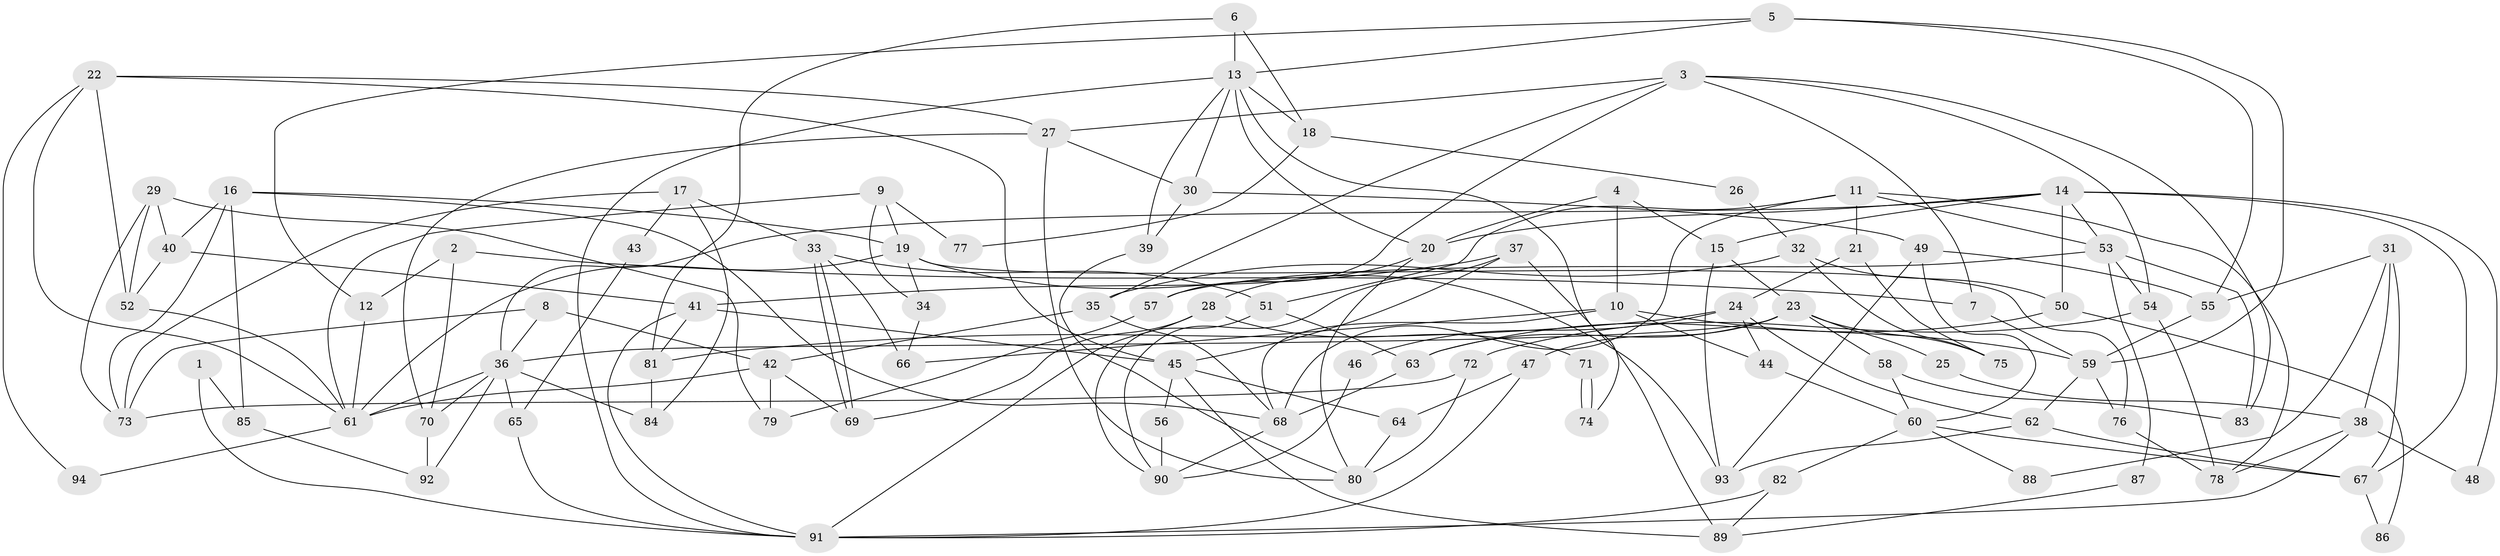 // Generated by graph-tools (version 1.1) at 2025/50/03/09/25 03:50:13]
// undirected, 94 vertices, 188 edges
graph export_dot {
graph [start="1"]
  node [color=gray90,style=filled];
  1;
  2;
  3;
  4;
  5;
  6;
  7;
  8;
  9;
  10;
  11;
  12;
  13;
  14;
  15;
  16;
  17;
  18;
  19;
  20;
  21;
  22;
  23;
  24;
  25;
  26;
  27;
  28;
  29;
  30;
  31;
  32;
  33;
  34;
  35;
  36;
  37;
  38;
  39;
  40;
  41;
  42;
  43;
  44;
  45;
  46;
  47;
  48;
  49;
  50;
  51;
  52;
  53;
  54;
  55;
  56;
  57;
  58;
  59;
  60;
  61;
  62;
  63;
  64;
  65;
  66;
  67;
  68;
  69;
  70;
  71;
  72;
  73;
  74;
  75;
  76;
  77;
  78;
  79;
  80;
  81;
  82;
  83;
  84;
  85;
  86;
  87;
  88;
  89;
  90;
  91;
  92;
  93;
  94;
  1 -- 91;
  1 -- 85;
  2 -- 12;
  2 -- 7;
  2 -- 70;
  3 -- 35;
  3 -- 27;
  3 -- 7;
  3 -- 54;
  3 -- 57;
  3 -- 83;
  4 -- 10;
  4 -- 20;
  4 -- 15;
  5 -- 55;
  5 -- 59;
  5 -- 12;
  5 -- 13;
  6 -- 13;
  6 -- 81;
  6 -- 18;
  7 -- 59;
  8 -- 36;
  8 -- 73;
  8 -- 42;
  9 -- 19;
  9 -- 34;
  9 -- 61;
  9 -- 77;
  10 -- 68;
  10 -- 44;
  10 -- 59;
  10 -- 66;
  11 -- 68;
  11 -- 53;
  11 -- 21;
  11 -- 51;
  11 -- 78;
  12 -- 61;
  13 -- 39;
  13 -- 18;
  13 -- 20;
  13 -- 30;
  13 -- 74;
  13 -- 91;
  14 -- 20;
  14 -- 15;
  14 -- 36;
  14 -- 48;
  14 -- 50;
  14 -- 53;
  14 -- 67;
  15 -- 23;
  15 -- 93;
  16 -- 19;
  16 -- 73;
  16 -- 40;
  16 -- 68;
  16 -- 85;
  17 -- 84;
  17 -- 33;
  17 -- 43;
  17 -- 73;
  18 -- 26;
  18 -- 77;
  19 -- 76;
  19 -- 61;
  19 -- 34;
  19 -- 93;
  20 -- 28;
  20 -- 80;
  21 -- 75;
  21 -- 24;
  22 -- 52;
  22 -- 61;
  22 -- 27;
  22 -- 45;
  22 -- 94;
  23 -- 36;
  23 -- 58;
  23 -- 25;
  23 -- 47;
  23 -- 63;
  23 -- 75;
  24 -- 62;
  24 -- 44;
  24 -- 46;
  24 -- 81;
  25 -- 38;
  26 -- 32;
  27 -- 80;
  27 -- 30;
  27 -- 70;
  28 -- 91;
  28 -- 69;
  28 -- 71;
  29 -- 73;
  29 -- 52;
  29 -- 40;
  29 -- 79;
  30 -- 39;
  30 -- 49;
  31 -- 67;
  31 -- 38;
  31 -- 55;
  31 -- 88;
  32 -- 50;
  32 -- 35;
  32 -- 75;
  33 -- 51;
  33 -- 69;
  33 -- 69;
  33 -- 66;
  34 -- 66;
  35 -- 68;
  35 -- 42;
  36 -- 70;
  36 -- 61;
  36 -- 65;
  36 -- 84;
  36 -- 92;
  37 -- 45;
  37 -- 41;
  37 -- 89;
  37 -- 90;
  38 -- 78;
  38 -- 91;
  38 -- 48;
  39 -- 80;
  40 -- 41;
  40 -- 52;
  41 -- 91;
  41 -- 45;
  41 -- 81;
  42 -- 61;
  42 -- 69;
  42 -- 79;
  43 -- 65;
  44 -- 60;
  45 -- 56;
  45 -- 64;
  45 -- 89;
  46 -- 90;
  47 -- 91;
  47 -- 64;
  49 -- 93;
  49 -- 55;
  49 -- 60;
  50 -- 63;
  50 -- 86;
  51 -- 63;
  51 -- 90;
  52 -- 61;
  53 -- 57;
  53 -- 54;
  53 -- 83;
  53 -- 87;
  54 -- 72;
  54 -- 78;
  55 -- 59;
  56 -- 90;
  57 -- 79;
  58 -- 83;
  58 -- 60;
  59 -- 62;
  59 -- 76;
  60 -- 67;
  60 -- 82;
  60 -- 88;
  61 -- 94;
  62 -- 93;
  62 -- 67;
  63 -- 68;
  64 -- 80;
  65 -- 91;
  67 -- 86;
  68 -- 90;
  70 -- 92;
  71 -- 74;
  71 -- 74;
  72 -- 80;
  72 -- 73;
  76 -- 78;
  81 -- 84;
  82 -- 89;
  82 -- 91;
  85 -- 92;
  87 -- 89;
}
